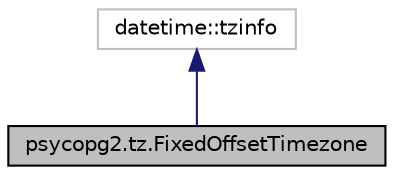 digraph "psycopg2.tz.FixedOffsetTimezone"
{
 // LATEX_PDF_SIZE
  edge [fontname="Helvetica",fontsize="10",labelfontname="Helvetica",labelfontsize="10"];
  node [fontname="Helvetica",fontsize="10",shape=record];
  Node1 [label="psycopg2.tz.FixedOffsetTimezone",height=0.2,width=0.4,color="black", fillcolor="grey75", style="filled", fontcolor="black",tooltip=" "];
  Node2 -> Node1 [dir="back",color="midnightblue",fontsize="10",style="solid"];
  Node2 [label="datetime::tzinfo",height=0.2,width=0.4,color="grey75", fillcolor="white", style="filled",tooltip=" "];
}
